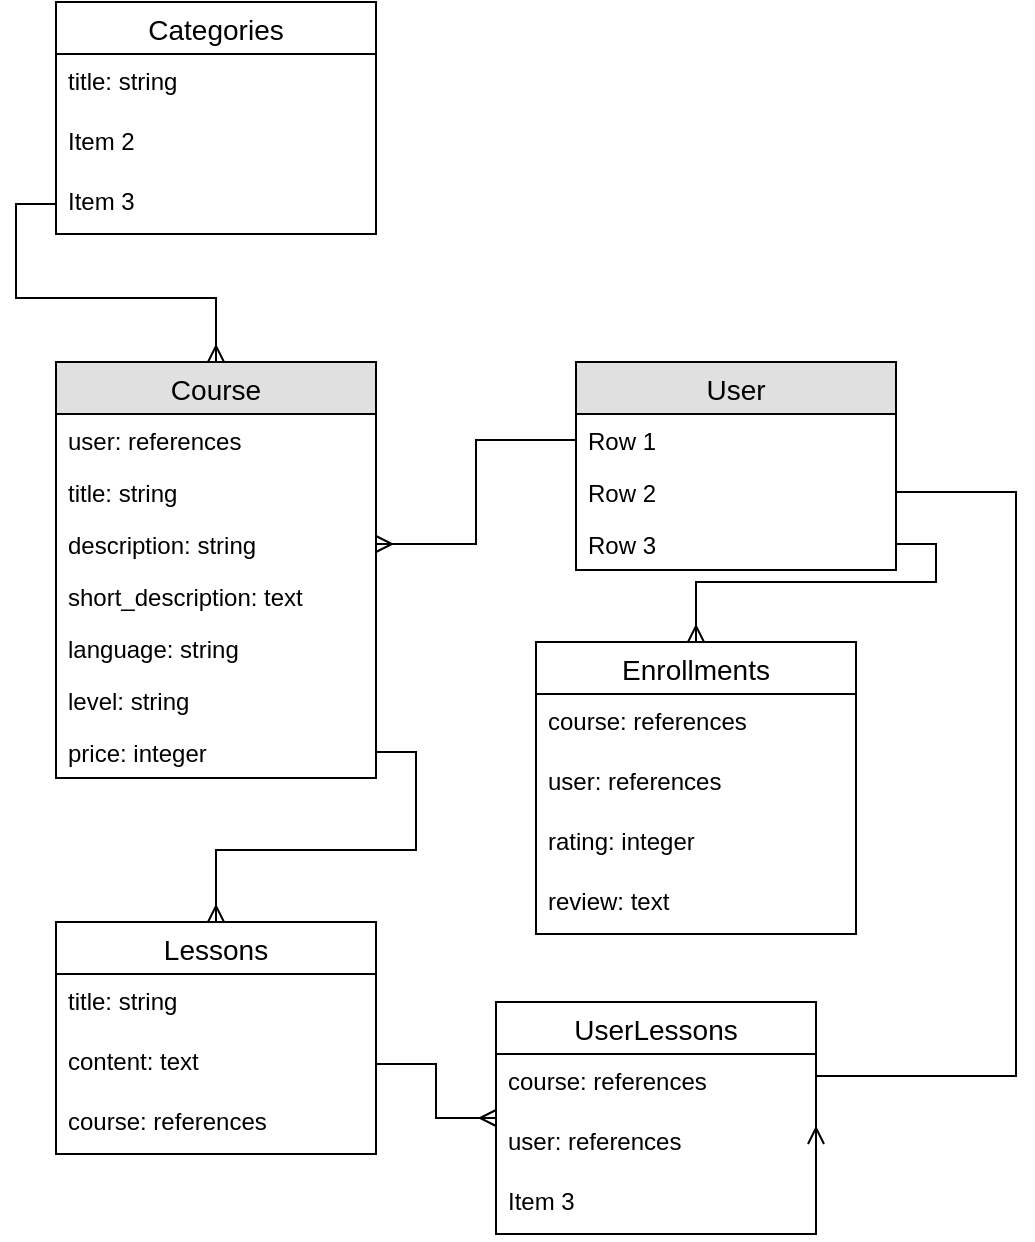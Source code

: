<mxfile version="13.8.8" type="github">
  <diagram id="04gA2rEl-hQHRDKK0a48" name="Page-1">
    <mxGraphModel dx="1006" dy="531" grid="1" gridSize="10" guides="1" tooltips="1" connect="1" arrows="1" fold="1" page="1" pageScale="1" pageWidth="850" pageHeight="1100" math="0" shadow="0">
      <root>
        <mxCell id="0" />
        <mxCell id="1" parent="0" />
        <mxCell id="WzBwottMZ1Qa9ndmaQrY-1" value="User" style="swimlane;fontStyle=0;childLayout=stackLayout;horizontal=1;startSize=26;fillColor=#e0e0e0;horizontalStack=0;resizeParent=1;resizeParentMax=0;resizeLast=0;collapsible=1;marginBottom=0;swimlaneFillColor=#ffffff;align=center;fontSize=14;" parent="1" vertex="1">
          <mxGeometry x="420" y="220" width="160" height="104" as="geometry" />
        </mxCell>
        <mxCell id="WzBwottMZ1Qa9ndmaQrY-2" value="Row 1" style="text;strokeColor=none;fillColor=none;spacingLeft=4;spacingRight=4;overflow=hidden;rotatable=0;points=[[0,0.5],[1,0.5]];portConstraint=eastwest;fontSize=12;" parent="WzBwottMZ1Qa9ndmaQrY-1" vertex="1">
          <mxGeometry y="26" width="160" height="26" as="geometry" />
        </mxCell>
        <mxCell id="WzBwottMZ1Qa9ndmaQrY-3" value="Row 2" style="text;strokeColor=none;fillColor=none;spacingLeft=4;spacingRight=4;overflow=hidden;rotatable=0;points=[[0,0.5],[1,0.5]];portConstraint=eastwest;fontSize=12;" parent="WzBwottMZ1Qa9ndmaQrY-1" vertex="1">
          <mxGeometry y="52" width="160" height="26" as="geometry" />
        </mxCell>
        <mxCell id="WzBwottMZ1Qa9ndmaQrY-4" value="Row 3" style="text;strokeColor=none;fillColor=none;spacingLeft=4;spacingRight=4;overflow=hidden;rotatable=0;points=[[0,0.5],[1,0.5]];portConstraint=eastwest;fontSize=12;" parent="WzBwottMZ1Qa9ndmaQrY-1" vertex="1">
          <mxGeometry y="78" width="160" height="26" as="geometry" />
        </mxCell>
        <mxCell id="koaIrDql8gB1S9WYzVsE-1" value="Course" style="swimlane;fontStyle=0;childLayout=stackLayout;horizontal=1;startSize=26;fillColor=#e0e0e0;horizontalStack=0;resizeParent=1;resizeParentMax=0;resizeLast=0;collapsible=1;marginBottom=0;swimlaneFillColor=#ffffff;align=center;fontSize=14;" parent="1" vertex="1">
          <mxGeometry x="160" y="220" width="160" height="208" as="geometry">
            <mxRectangle x="350" y="240" width="80" height="26" as="alternateBounds" />
          </mxGeometry>
        </mxCell>
        <mxCell id="75IMX-WsKCcc0oiy8jMt-52" value="user: references" style="text;strokeColor=none;fillColor=none;spacingLeft=4;spacingRight=4;overflow=hidden;rotatable=0;points=[[0,0.5],[1,0.5]];portConstraint=eastwest;fontSize=12;" parent="koaIrDql8gB1S9WYzVsE-1" vertex="1">
          <mxGeometry y="26" width="160" height="26" as="geometry" />
        </mxCell>
        <mxCell id="koaIrDql8gB1S9WYzVsE-2" value="title: string" style="text;strokeColor=none;fillColor=none;spacingLeft=4;spacingRight=4;overflow=hidden;rotatable=0;points=[[0,0.5],[1,0.5]];portConstraint=eastwest;fontSize=12;" parent="koaIrDql8gB1S9WYzVsE-1" vertex="1">
          <mxGeometry y="52" width="160" height="26" as="geometry" />
        </mxCell>
        <mxCell id="koaIrDql8gB1S9WYzVsE-3" value="description: string" style="text;strokeColor=none;fillColor=none;spacingLeft=4;spacingRight=4;overflow=hidden;rotatable=0;points=[[0,0.5],[1,0.5]];portConstraint=eastwest;fontSize=12;" parent="koaIrDql8gB1S9WYzVsE-1" vertex="1">
          <mxGeometry y="78" width="160" height="26" as="geometry" />
        </mxCell>
        <mxCell id="75IMX-WsKCcc0oiy8jMt-53" value="short_description: text" style="text;strokeColor=none;fillColor=none;spacingLeft=4;spacingRight=4;overflow=hidden;rotatable=0;points=[[0,0.5],[1,0.5]];portConstraint=eastwest;fontSize=12;" parent="koaIrDql8gB1S9WYzVsE-1" vertex="1">
          <mxGeometry y="104" width="160" height="26" as="geometry" />
        </mxCell>
        <mxCell id="75IMX-WsKCcc0oiy8jMt-54" value="language: string" style="text;strokeColor=none;fillColor=none;spacingLeft=4;spacingRight=4;overflow=hidden;rotatable=0;points=[[0,0.5],[1,0.5]];portConstraint=eastwest;fontSize=12;" parent="koaIrDql8gB1S9WYzVsE-1" vertex="1">
          <mxGeometry y="130" width="160" height="26" as="geometry" />
        </mxCell>
        <mxCell id="75IMX-WsKCcc0oiy8jMt-56" value="level: string" style="text;strokeColor=none;fillColor=none;spacingLeft=4;spacingRight=4;overflow=hidden;rotatable=0;points=[[0,0.5],[1,0.5]];portConstraint=eastwest;fontSize=12;" parent="koaIrDql8gB1S9WYzVsE-1" vertex="1">
          <mxGeometry y="156" width="160" height="26" as="geometry" />
        </mxCell>
        <mxCell id="75IMX-WsKCcc0oiy8jMt-55" value="price: integer" style="text;strokeColor=none;fillColor=none;spacingLeft=4;spacingRight=4;overflow=hidden;rotatable=0;points=[[0,0.5],[1,0.5]];portConstraint=eastwest;fontSize=12;" parent="koaIrDql8gB1S9WYzVsE-1" vertex="1">
          <mxGeometry y="182" width="160" height="26" as="geometry" />
        </mxCell>
        <mxCell id="_F3wdodLgKrognBMTaiR-2" style="edgeStyle=orthogonalEdgeStyle;rounded=0;orthogonalLoop=1;jettySize=auto;html=1;exitX=0;exitY=0.5;exitDx=0;exitDy=0;entryX=1;entryY=0.5;entryDx=0;entryDy=0;endArrow=ERmany;endFill=0;" edge="1" parent="1" source="WzBwottMZ1Qa9ndmaQrY-2" target="koaIrDql8gB1S9WYzVsE-3">
          <mxGeometry relative="1" as="geometry" />
        </mxCell>
        <mxCell id="_F3wdodLgKrognBMTaiR-5" value="Categories" style="swimlane;fontStyle=0;childLayout=stackLayout;horizontal=1;startSize=26;horizontalStack=0;resizeParent=1;resizeParentMax=0;resizeLast=0;collapsible=1;marginBottom=0;align=center;fontSize=14;" vertex="1" parent="1">
          <mxGeometry x="160" y="40" width="160" height="116" as="geometry" />
        </mxCell>
        <mxCell id="_F3wdodLgKrognBMTaiR-6" value="title: string" style="text;strokeColor=none;fillColor=none;spacingLeft=4;spacingRight=4;overflow=hidden;rotatable=0;points=[[0,0.5],[1,0.5]];portConstraint=eastwest;fontSize=12;" vertex="1" parent="_F3wdodLgKrognBMTaiR-5">
          <mxGeometry y="26" width="160" height="30" as="geometry" />
        </mxCell>
        <mxCell id="_F3wdodLgKrognBMTaiR-7" value="Item 2" style="text;strokeColor=none;fillColor=none;spacingLeft=4;spacingRight=4;overflow=hidden;rotatable=0;points=[[0,0.5],[1,0.5]];portConstraint=eastwest;fontSize=12;" vertex="1" parent="_F3wdodLgKrognBMTaiR-5">
          <mxGeometry y="56" width="160" height="30" as="geometry" />
        </mxCell>
        <mxCell id="_F3wdodLgKrognBMTaiR-8" value="Item 3" style="text;strokeColor=none;fillColor=none;spacingLeft=4;spacingRight=4;overflow=hidden;rotatable=0;points=[[0,0.5],[1,0.5]];portConstraint=eastwest;fontSize=12;" vertex="1" parent="_F3wdodLgKrognBMTaiR-5">
          <mxGeometry y="86" width="160" height="30" as="geometry" />
        </mxCell>
        <mxCell id="_F3wdodLgKrognBMTaiR-9" style="edgeStyle=orthogonalEdgeStyle;rounded=0;orthogonalLoop=1;jettySize=auto;html=1;exitX=0;exitY=0.5;exitDx=0;exitDy=0;entryX=0.5;entryY=0;entryDx=0;entryDy=0;endArrow=ERmany;endFill=0;" edge="1" parent="1" source="_F3wdodLgKrognBMTaiR-8" target="koaIrDql8gB1S9WYzVsE-1">
          <mxGeometry relative="1" as="geometry" />
        </mxCell>
        <mxCell id="_F3wdodLgKrognBMTaiR-10" value="Lessons" style="swimlane;fontStyle=0;childLayout=stackLayout;horizontal=1;startSize=26;horizontalStack=0;resizeParent=1;resizeParentMax=0;resizeLast=0;collapsible=1;marginBottom=0;align=center;fontSize=14;" vertex="1" parent="1">
          <mxGeometry x="160" y="500" width="160" height="116" as="geometry" />
        </mxCell>
        <mxCell id="_F3wdodLgKrognBMTaiR-11" value="title: string" style="text;strokeColor=none;fillColor=none;spacingLeft=4;spacingRight=4;overflow=hidden;rotatable=0;points=[[0,0.5],[1,0.5]];portConstraint=eastwest;fontSize=12;" vertex="1" parent="_F3wdodLgKrognBMTaiR-10">
          <mxGeometry y="26" width="160" height="30" as="geometry" />
        </mxCell>
        <mxCell id="_F3wdodLgKrognBMTaiR-12" value="content: text&#xa;" style="text;strokeColor=none;fillColor=none;spacingLeft=4;spacingRight=4;overflow=hidden;rotatable=0;points=[[0,0.5],[1,0.5]];portConstraint=eastwest;fontSize=12;" vertex="1" parent="_F3wdodLgKrognBMTaiR-10">
          <mxGeometry y="56" width="160" height="30" as="geometry" />
        </mxCell>
        <mxCell id="_F3wdodLgKrognBMTaiR-13" value="course: references" style="text;strokeColor=none;fillColor=none;spacingLeft=4;spacingRight=4;overflow=hidden;rotatable=0;points=[[0,0.5],[1,0.5]];portConstraint=eastwest;fontSize=12;" vertex="1" parent="_F3wdodLgKrognBMTaiR-10">
          <mxGeometry y="86" width="160" height="30" as="geometry" />
        </mxCell>
        <mxCell id="_F3wdodLgKrognBMTaiR-14" style="edgeStyle=orthogonalEdgeStyle;rounded=0;orthogonalLoop=1;jettySize=auto;html=1;exitX=1;exitY=0.5;exitDx=0;exitDy=0;entryX=0.5;entryY=0;entryDx=0;entryDy=0;endArrow=ERmany;endFill=0;" edge="1" parent="1" source="75IMX-WsKCcc0oiy8jMt-55" target="_F3wdodLgKrognBMTaiR-10">
          <mxGeometry relative="1" as="geometry" />
        </mxCell>
        <mxCell id="_F3wdodLgKrognBMTaiR-15" value="UserLessons" style="swimlane;fontStyle=0;childLayout=stackLayout;horizontal=1;startSize=26;horizontalStack=0;resizeParent=1;resizeParentMax=0;resizeLast=0;collapsible=1;marginBottom=0;align=center;fontSize=14;" vertex="1" parent="1">
          <mxGeometry x="380" y="540" width="160" height="116" as="geometry" />
        </mxCell>
        <mxCell id="_F3wdodLgKrognBMTaiR-16" value="course: references" style="text;strokeColor=none;fillColor=none;spacingLeft=4;spacingRight=4;overflow=hidden;rotatable=0;points=[[0,0.5],[1,0.5]];portConstraint=eastwest;fontSize=12;" vertex="1" parent="_F3wdodLgKrognBMTaiR-15">
          <mxGeometry y="26" width="160" height="30" as="geometry" />
        </mxCell>
        <mxCell id="_F3wdodLgKrognBMTaiR-17" value="user: references" style="text;strokeColor=none;fillColor=none;spacingLeft=4;spacingRight=4;overflow=hidden;rotatable=0;points=[[0,0.5],[1,0.5]];portConstraint=eastwest;fontSize=12;" vertex="1" parent="_F3wdodLgKrognBMTaiR-15">
          <mxGeometry y="56" width="160" height="30" as="geometry" />
        </mxCell>
        <mxCell id="_F3wdodLgKrognBMTaiR-18" value="Item 3" style="text;strokeColor=none;fillColor=none;spacingLeft=4;spacingRight=4;overflow=hidden;rotatable=0;points=[[0,0.5],[1,0.5]];portConstraint=eastwest;fontSize=12;" vertex="1" parent="_F3wdodLgKrognBMTaiR-15">
          <mxGeometry y="86" width="160" height="30" as="geometry" />
        </mxCell>
        <mxCell id="_F3wdodLgKrognBMTaiR-19" style="edgeStyle=orthogonalEdgeStyle;rounded=0;orthogonalLoop=1;jettySize=auto;html=1;exitX=1;exitY=0.5;exitDx=0;exitDy=0;entryX=0;entryY=0.5;entryDx=0;entryDy=0;endArrow=ERmany;endFill=0;" edge="1" parent="1" source="_F3wdodLgKrognBMTaiR-12" target="_F3wdodLgKrognBMTaiR-15">
          <mxGeometry relative="1" as="geometry" />
        </mxCell>
        <mxCell id="_F3wdodLgKrognBMTaiR-20" style="edgeStyle=orthogonalEdgeStyle;rounded=0;orthogonalLoop=1;jettySize=auto;html=1;exitX=1;exitY=0.5;exitDx=0;exitDy=0;entryX=1;entryY=0.5;entryDx=0;entryDy=0;endArrow=ERmany;endFill=0;" edge="1" parent="1" source="WzBwottMZ1Qa9ndmaQrY-3" target="_F3wdodLgKrognBMTaiR-17">
          <mxGeometry relative="1" as="geometry">
            <Array as="points">
              <mxPoint x="640" y="285" />
              <mxPoint x="640" y="577" />
            </Array>
          </mxGeometry>
        </mxCell>
        <mxCell id="_F3wdodLgKrognBMTaiR-21" value="Enrollments" style="swimlane;fontStyle=0;childLayout=stackLayout;horizontal=1;startSize=26;horizontalStack=0;resizeParent=1;resizeParentMax=0;resizeLast=0;collapsible=1;marginBottom=0;align=center;fontSize=14;" vertex="1" parent="1">
          <mxGeometry x="400" y="360" width="160" height="146" as="geometry" />
        </mxCell>
        <mxCell id="_F3wdodLgKrognBMTaiR-22" value="course: references" style="text;strokeColor=none;fillColor=none;spacingLeft=4;spacingRight=4;overflow=hidden;rotatable=0;points=[[0,0.5],[1,0.5]];portConstraint=eastwest;fontSize=12;" vertex="1" parent="_F3wdodLgKrognBMTaiR-21">
          <mxGeometry y="26" width="160" height="30" as="geometry" />
        </mxCell>
        <mxCell id="_F3wdodLgKrognBMTaiR-23" value="user: references" style="text;strokeColor=none;fillColor=none;spacingLeft=4;spacingRight=4;overflow=hidden;rotatable=0;points=[[0,0.5],[1,0.5]];portConstraint=eastwest;fontSize=12;" vertex="1" parent="_F3wdodLgKrognBMTaiR-21">
          <mxGeometry y="56" width="160" height="30" as="geometry" />
        </mxCell>
        <mxCell id="_F3wdodLgKrognBMTaiR-24" value="rating: integer" style="text;strokeColor=none;fillColor=none;spacingLeft=4;spacingRight=4;overflow=hidden;rotatable=0;points=[[0,0.5],[1,0.5]];portConstraint=eastwest;fontSize=12;" vertex="1" parent="_F3wdodLgKrognBMTaiR-21">
          <mxGeometry y="86" width="160" height="30" as="geometry" />
        </mxCell>
        <mxCell id="_F3wdodLgKrognBMTaiR-26" value="review: text" style="text;strokeColor=none;fillColor=none;spacingLeft=4;spacingRight=4;overflow=hidden;rotatable=0;points=[[0,0.5],[1,0.5]];portConstraint=eastwest;fontSize=12;" vertex="1" parent="_F3wdodLgKrognBMTaiR-21">
          <mxGeometry y="116" width="160" height="30" as="geometry" />
        </mxCell>
        <mxCell id="_F3wdodLgKrognBMTaiR-25" style="edgeStyle=orthogonalEdgeStyle;rounded=0;orthogonalLoop=1;jettySize=auto;html=1;exitX=1;exitY=0.5;exitDx=0;exitDy=0;entryX=0.5;entryY=0;entryDx=0;entryDy=0;endArrow=ERmany;endFill=0;" edge="1" parent="1" source="WzBwottMZ1Qa9ndmaQrY-4" target="_F3wdodLgKrognBMTaiR-21">
          <mxGeometry relative="1" as="geometry">
            <Array as="points">
              <mxPoint x="600" y="311" />
              <mxPoint x="600" y="330" />
              <mxPoint x="480" y="330" />
            </Array>
          </mxGeometry>
        </mxCell>
      </root>
    </mxGraphModel>
  </diagram>
</mxfile>
